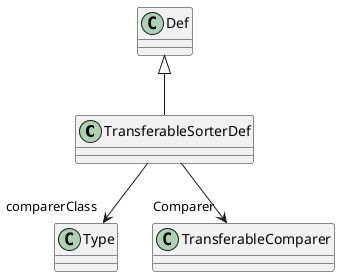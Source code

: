 @startuml
class TransferableSorterDef {
}
Def <|-- TransferableSorterDef
TransferableSorterDef --> "comparerClass" Type
TransferableSorterDef --> "Comparer" TransferableComparer
@enduml
